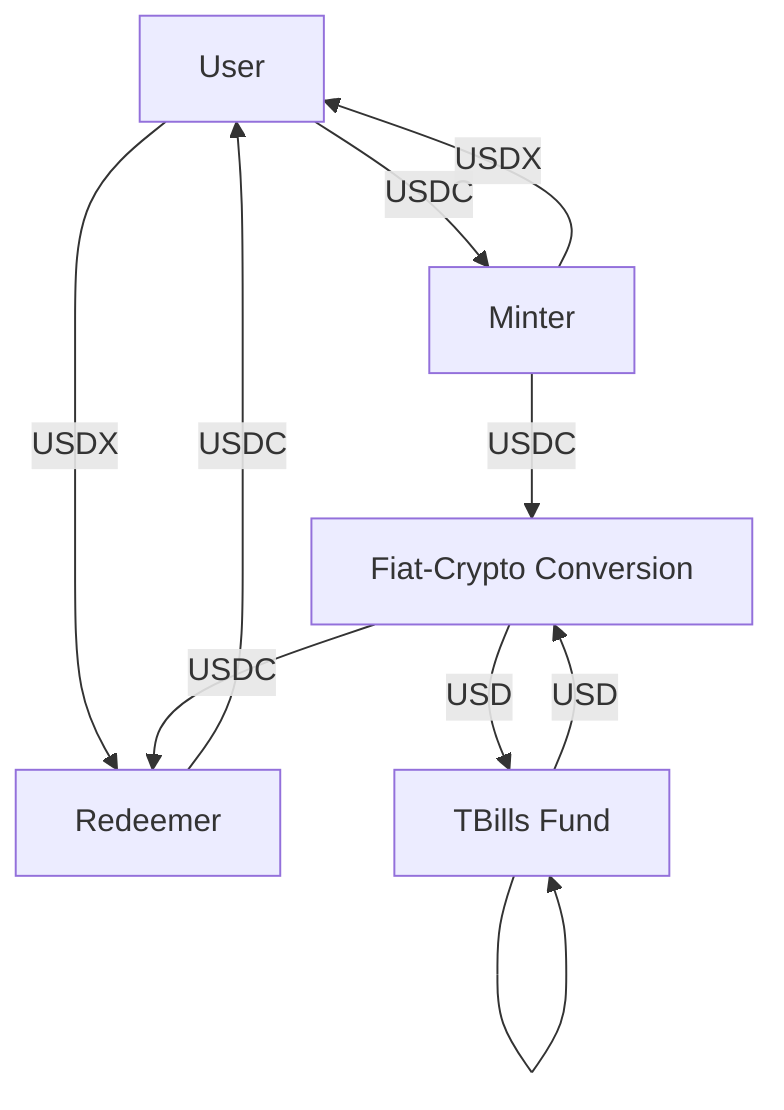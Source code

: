 flowchart TD
    User -->|USDC| Minter
    Minter -->|USDX| User
    User -->|USDX| Redeemer
    Redeemer -->|USDC| User
    Minter -->|USDC| Ramp[Fiat-Crypto Conversion]
    Ramp -->|USD| TBills[TBills Fund]
    TBills -->|USD| Ramp
    TBills --> TBills
    Ramp -->|USDC| Redeemer